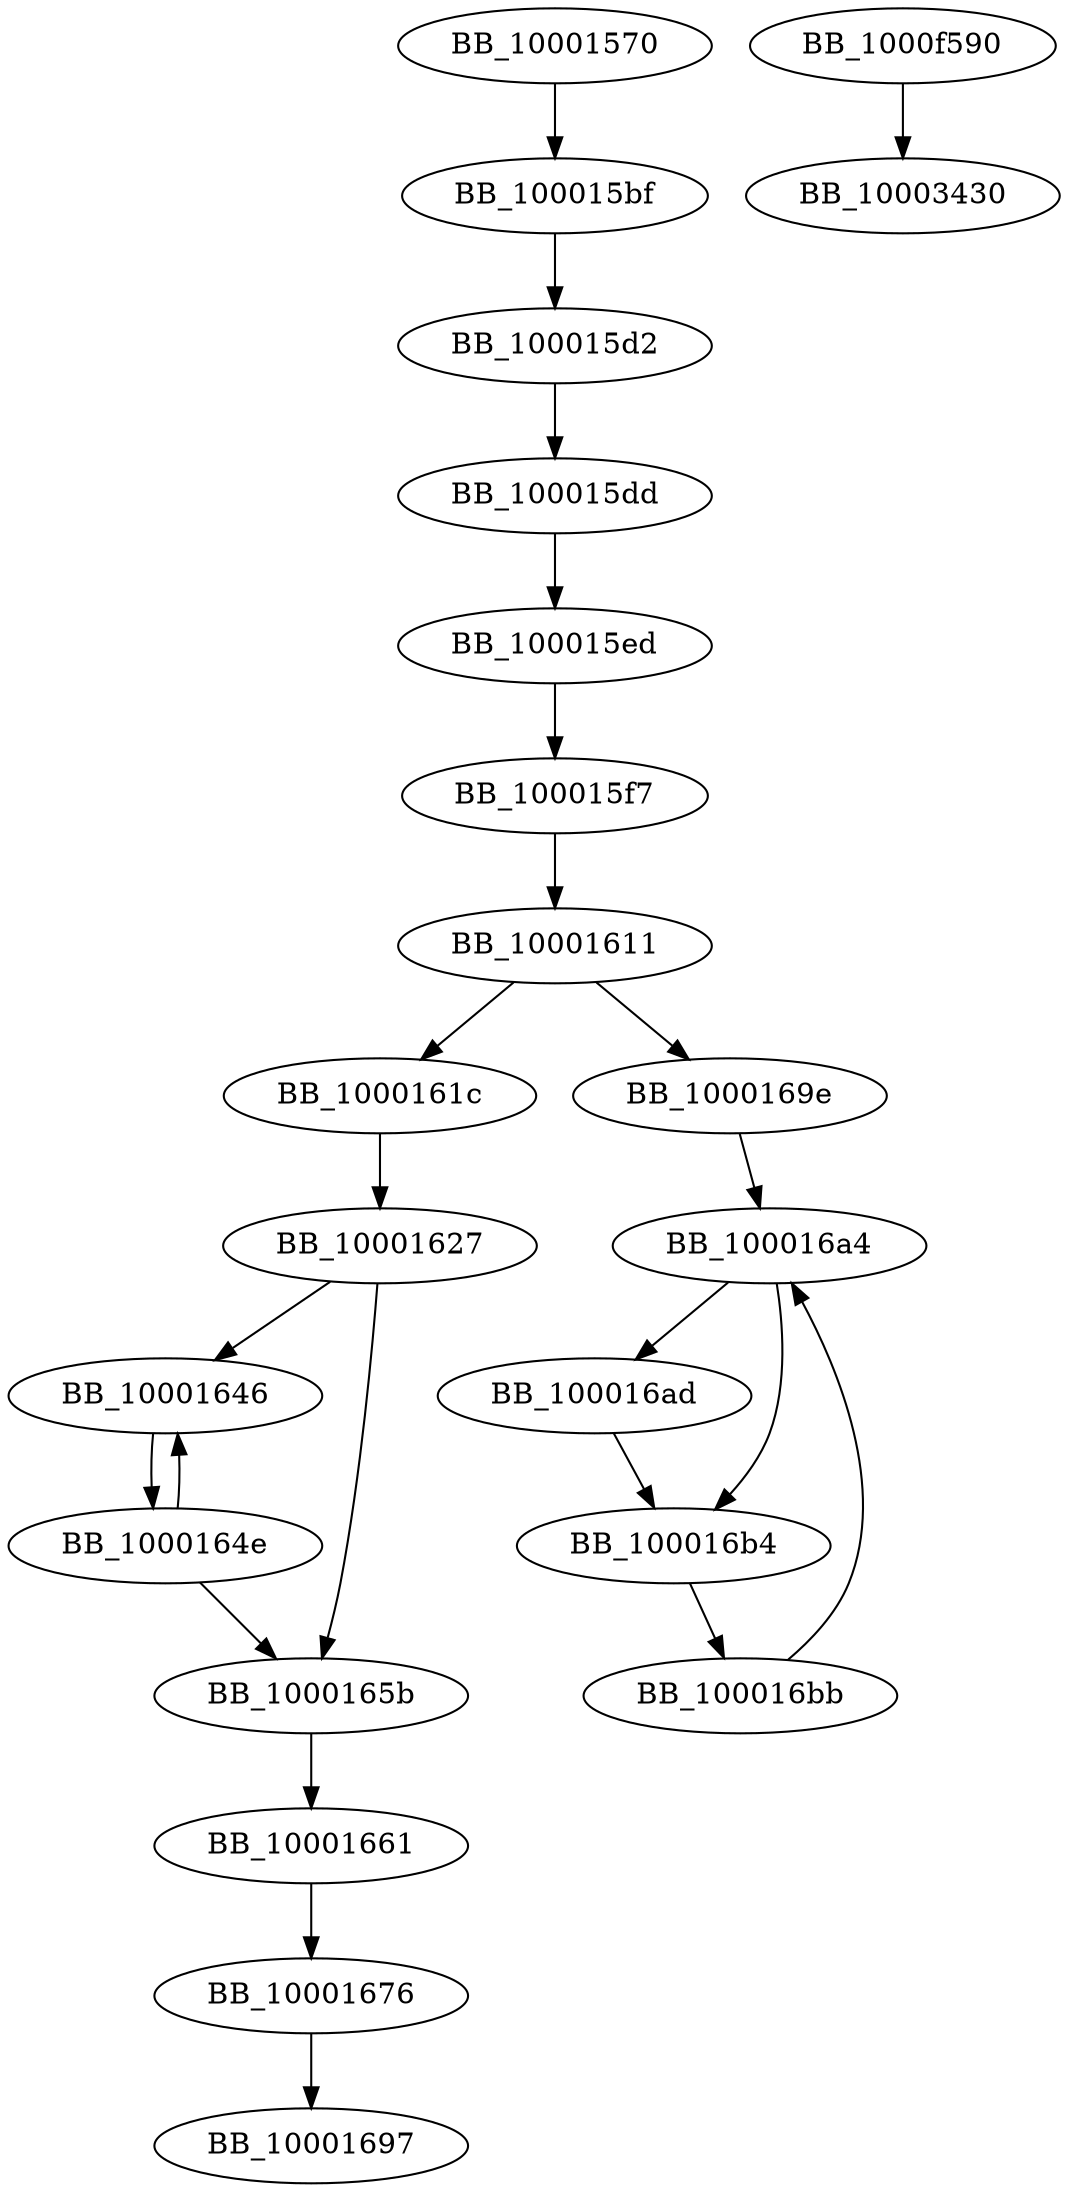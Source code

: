 DiGraph sub_10001570{
BB_10001570->BB_100015bf
BB_100015bf->BB_100015d2
BB_100015d2->BB_100015dd
BB_100015dd->BB_100015ed
BB_100015ed->BB_100015f7
BB_100015f7->BB_10001611
BB_10001611->BB_1000161c
BB_10001611->BB_1000169e
BB_1000161c->BB_10001627
BB_10001627->BB_10001646
BB_10001627->BB_1000165b
BB_10001646->BB_1000164e
BB_1000164e->BB_10001646
BB_1000164e->BB_1000165b
BB_1000165b->BB_10001661
BB_10001661->BB_10001676
BB_10001676->BB_10001697
BB_1000169e->BB_100016a4
BB_100016a4->BB_100016ad
BB_100016a4->BB_100016b4
BB_100016ad->BB_100016b4
BB_100016b4->BB_100016bb
BB_100016bb->BB_100016a4
BB_1000f590->BB_10003430
}
